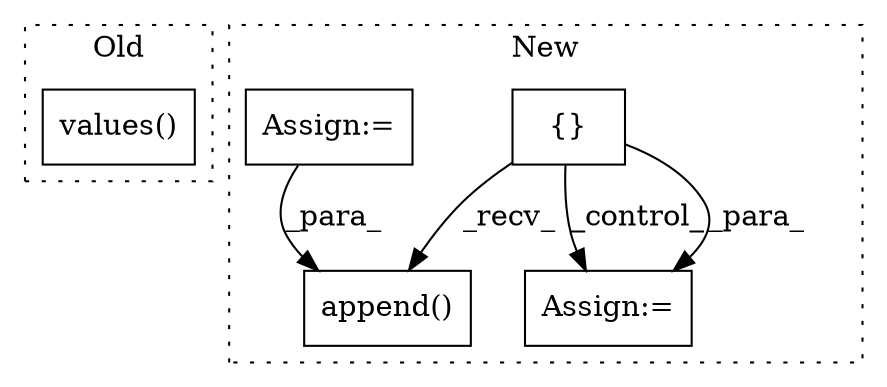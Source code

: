 digraph G {
subgraph cluster0 {
1 [label="values()" a="75" s="2079" l="15" shape="box"];
label = "Old";
style="dotted";
}
subgraph cluster1 {
2 [label="append()" a="75" s="1757,1778" l="15,1" shape="box"];
3 [label="{}" a="59" s="1518,1518" l="2,1" shape="box"];
4 [label="Assign:=" a="68" s="1575" l="3" shape="box"];
5 [label="Assign:=" a="68" s="2081" l="4" shape="box"];
label = "New";
style="dotted";
}
3 -> 5 [label="_control_"];
3 -> 5 [label="_para_"];
3 -> 2 [label="_recv_"];
4 -> 2 [label="_para_"];
}